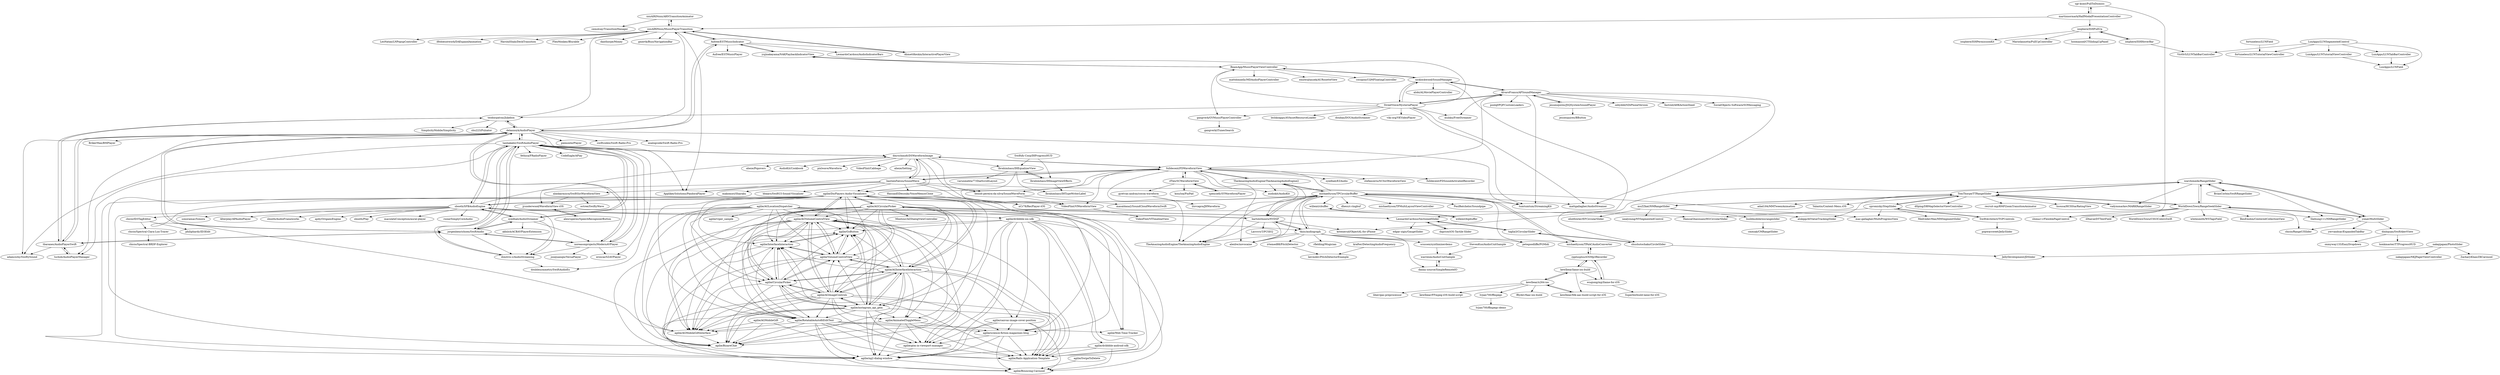 digraph G {
"xxxAIRINxxx/ARNTransitionAnimator" -> "xxxAIRINxxx/MusicPlayerTransition"
"xxxAIRINxxx/ARNTransitionAnimator" -> "cemolcay/TransitionManager"
"fulldecent/FDWaveformView" -> "dmrschmidt/DSWaveformImage"
"fulldecent/FDWaveformView" -> "rFlex/SCWaveformView"
"fulldecent/FDWaveformView" -> "bastienFalcou/SoundWave"
"fulldecent/FDWaveformView" -> "syedhali/EZAudio" ["e"=1]
"fulldecent/FDWaveformView" -> "benoit-pereira-da-silva/SoundWaveForm"
"fulldecent/FDWaveformView" -> "stefanceriu/SCSiriWaveformView" ["e"=1]
"fulldecent/FDWaveformView" -> "fulldecent/FDSoundActivatedRecorder"
"fulldecent/FDWaveformView" -> "alexbw/novocaine" ["e"=1]
"fulldecent/FDWaveformView" -> "ApplikeySolutions/PandoraPlayer" ["e"=1]
"fulldecent/FDWaveformView" -> "AlvaroFranco/AFSoundManager"
"fulldecent/FDWaveformView" -> "TheAmazingAudioEngine/TheAmazingAudioEngine" ["e"=1]
"fulldecent/FDWaveformView" -> "VideoFlint/VIWaveformView"
"fulldecent/FDWaveformView" -> "audiokit/AudioKit" ["e"=1]
"fulldecent/FDWaveformView" -> "agilie/DisPlayers-Audio-Visualizers"
"fulldecent/FDWaveformView" -> "TheAmazingAudioEngine/TheAmazingAudioEngine2"
"chicio/ID3TagEditor" -> "philiphardy/ID3Edit"
"chicio/ID3TagEditor" -> "chicio/Spectral-Clara-Lux-Tracer"
"sbooth/SFBAudioEngine" -> "syedhali/AudioStreamer"
"sbooth/SFBAudioEngine" -> "sbooth/AudioFrameworks"
"sbooth/SFBAudioEngine" -> "chicio/ID3TagEditor"
"sbooth/SFBAudioEngine" -> "dimitris-c/AudioStreaming"
"sbooth/SFBAudioEngine" -> "ap4y/OrigamiEngine" ["e"=1]
"sbooth/SFBAudioEngine" -> "bartolsthoorn/NVDSP"
"sbooth/SFBAudioEngine" -> "tanhakabir/SwiftAudioPlayer"
"sbooth/SFBAudioEngine" -> "sbooth/Play"
"sbooth/SFBAudioEngine" -> "maculateConception/aural-player" ["e"=1]
"sbooth/SFBAudioEngine" -> "rnine/SimplyCoreAudio"
"sbooth/SFBAudioEngine" -> "dmrschmidt/DSWaveformImage"
"sbooth/SFBAudioEngine" -> "sonoramac/Sonora" ["e"=1]
"sbooth/SFBAudioEngine" -> "tkzic/audiograph"
"sbooth/SFBAudioEngine" -> "michaeltyson/TPCircularBuffer"
"sbooth/SFBAudioEngine" -> "Alterplay/APAudioPlayer" ["e"=1]
"michaeltyson/TPCircularBuffer" -> "tkzic/audiograph"
"michaeltyson/TPCircularBuffer" -> "TheAmazingAudioEngine/TheAmazingAudioEngine" ["e"=1]
"michaeltyson/TPCircularBuffer" -> "michaeltyson/TPAACAudioConverter"
"michaeltyson/TPCircularBuffer" -> "alexbw/novocaine" ["e"=1]
"michaeltyson/TPCircularBuffer" -> "TheAmazingAudioEngine/TheAmazingAudioEngine2"
"michaeltyson/TPCircularBuffer" -> "willemt/cbuffer"
"michaeltyson/TPCircularBuffer" -> "petegoodliffe/PGMidi" ["e"=1]
"michaeltyson/TPCircularBuffer" -> "bartolsthoorn/NVDSP"
"michaeltyson/TPCircularBuffer" -> "fulldecent/FDWaveformView"
"michaeltyson/TPCircularBuffer" -> "mattgallagher/AudioStreamer" ["e"=1]
"michaeltyson/TPCircularBuffer" -> "dhess/c-ringbuf" ["e"=1]
"michaeltyson/TPCircularBuffer" -> "sbooth/SFBAudioEngine"
"michaeltyson/TPCircularBuffer" -> "michaeltyson/TPMultiLayoutViewController" ["e"=1]
"michaeltyson/TPCircularBuffer" -> "tumtumtum/StreamingKit" ["e"=1]
"michaeltyson/TPCircularBuffer" -> "PaulBatchelor/Soundpipe" ["e"=1]
"agilie/DisPlayers-Audio-Visualizers" -> "agilie/AGVolumeControlView"
"agilie/DisPlayers-Audio-Visualizers" -> "agilie/GoButton"
"agilie/DisPlayers-Audio-Visualizers" -> "agilie/AGInterfaceInteraction"
"agilie/DisPlayers-Audio-Visualizers" -> "agilie/InterfaceInteraction"
"agilie/DisPlayers-Audio-Visualizers" -> "agilie/VolumeControlView"
"agilie/DisPlayers-Audio-Visualizers" -> "agilie/CircularPicker"
"agilie/DisPlayers-Audio-Visualizers" -> "agilie/instagram_api_gem"
"agilie/DisPlayers-Audio-Visualizers" -> "agilie/AGMobileGiftInterface"
"agilie/DisPlayers-Audio-Visualizers" -> "agilie/AGImageControls"
"agilie/DisPlayers-Audio-Visualizers" -> "agilie/BizareChat"
"agilie/DisPlayers-Audio-Visualizers" -> "agilie/Rails-Application-Template"
"agilie/DisPlayers-Audio-Visualizers" -> "agilie/ng2-dialog-window"
"agilie/DisPlayers-Audio-Visualizers" -> "agilie/RotatableAutofitEditText"
"agilie/DisPlayers-Audio-Visualizers" -> "agilie/AGCircularPicker"
"agilie/DisPlayers-Audio-Visualizers" -> "agilie/science-fiction-magazines-blog"
"spromicky/StepSlider" -> "MedvedevMax/MMSegmentSlider"
"spromicky/StepSlider" -> "SwiftArchitect/TGPControls"
"spromicky/StepSlider" -> "mac-gallagher/MultiProgressView" ["e"=1]
"spromicky/StepSlider" -> "TomThorpe/TTRangeSlider"
"spromicky/StepSlider" -> "LeonardoCardoso/SectionedSlider"
"Aufree/ESTMusicIndicator" -> "yujinakayama/NAKPlaybackIndicatorView"
"Aufree/ESTMusicIndicator" -> "delannoyk/AudioPlayer"
"Aufree/ESTMusicIndicator" -> "LeonardoCardoso/AudioIndicatorBars"
"Aufree/ESTMusicIndicator" -> "xxxAIRINxxx/MusicPlayerTransition"
"Aufree/ESTMusicIndicator" -> "Aufree/ESTMusicPlayer" ["e"=1]
"Aufree/ESTMusicIndicator" -> "AhmettKeskin/InteractivePlayerView"
"yujinakayama/NAKPlaybackIndicatorView" -> "BeamApp/MusicPlayerViewController"
"yujinakayama/NAKPlaybackIndicatorView" -> "Aufree/ESTMusicIndicator"
"noreasonprojects/ModernAVPlayer" -> "tanhakabir/SwiftAudioPlayer"
"noreasonprojects/ModernAVPlayer" -> "jorgenhenrichsen/SwiftAudio"
"noreasonprojects/ModernAVPlayer" -> "eroscai/SZAVPlayer" ["e"=1]
"noreasonprojects/ModernAVPlayer" -> "delannoyk/AudioPlayer"
"noreasonprojects/ModernAVPlayer" -> "dimitris-c/AudioStreaming"
"noreasonprojects/ModernAVPlayer" -> "josejuanqm/VersaPlayer" ["e"=1]
"syedhali/AudioStreamer" -> "tanhakabir/SwiftAudioPlayer"
"syedhali/AudioStreamer" -> "dimitris-c/AudioStreaming"
"syedhali/AudioStreamer" -> "jorgenhenrichsen/SwiftAudio"
"syedhali/AudioStreamer" -> "sbooth/SFBAudioEngine"
"syedhali/AudioStreamer" -> "akhilcb/ACBAVPlayerExtension"
"syedhali/AudioStreamer" -> "noreasonprojects/ModernAVPlayer"
"tanhakabir/SwiftAudioPlayer" -> "syedhali/AudioStreamer"
"tanhakabir/SwiftAudioPlayer" -> "dimitris-c/AudioStreaming"
"tanhakabir/SwiftAudioPlayer" -> "noreasonprojects/ModernAVPlayer"
"tanhakabir/SwiftAudioPlayer" -> "jorgenhenrichsen/SwiftAudio"
"tanhakabir/SwiftAudioPlayer" -> "delannoyk/AudioPlayer"
"tanhakabir/SwiftAudioPlayer" -> "dmrschmidt/DSWaveformImage"
"tanhakabir/SwiftAudioPlayer" -> "fethica/FRadioPlayer" ["e"=1]
"tanhakabir/SwiftAudioPlayer" -> "doublesymmetry/SwiftAudioEx"
"tanhakabir/SwiftAudioPlayer" -> "adamcichy/SwiftySound" ["e"=1]
"tanhakabir/SwiftAudioPlayer" -> "sbooth/SFBAudioEngine"
"tanhakabir/SwiftAudioPlayer" -> "CodeEagle/APlay"
"tanhakabir/SwiftAudioPlayer" -> "tschob/AudioPlayerManager"
"tanhakabir/SwiftAudioPlayer" -> "eroscai/SZAVPlayer" ["e"=1]
"Swiftify-Corp/IHProgressHUD" -> "Ibrahimhass/IHImageViewEffects"
"Swiftify-Corp/IHProgressHUD" -> "Ibrahimhass/IHEqualizerView"
"tkzic/audiograph" -> "michaeltyson/TPCircularBuffer"
"tkzic/audiograph" -> "petegoodliffe/PGMidi" ["e"=1]
"tkzic/audiograph" -> "bartolsthoorn/NVDSP"
"tkzic/audiograph" -> "TheAmazingAudioEngine/TheAmazingAudioEngine" ["e"=1]
"tkzic/audiograph" -> "alexbw/novocaine" ["e"=1]
"tkzic/audiograph" -> "michaeltyson/TPAACAudioConverter"
"tkzic/audiograph" -> "irtemed88/PitchDetector"
"tkzic/audiograph" -> "rfielding/Mugician" ["e"=1]
"tkzic/audiograph" -> "danny-source/SimpleRemoteIO"
"tkzic/audiograph" -> "scussen/synthmixerdemo"
"delannoyk/AudioPlayer" -> "tbaranes/AudioPlayerSwift"
"delannoyk/AudioPlayer" -> "teodorpatras/Jukebox"
"delannoyk/AudioPlayer" -> "tanhakabir/SwiftAudioPlayer"
"delannoyk/AudioPlayer" -> "jorgenhenrichsen/SwiftAudio"
"delannoyk/AudioPlayer" -> "Aufree/ESTMusicIndicator"
"delannoyk/AudioPlayer" -> "noreasonprojects/ModernAVPlayer"
"delannoyk/AudioPlayer" -> "tumtumtum/StreamingKit" ["e"=1]
"delannoyk/AudioPlayer" -> "adamcichy/SwiftySound" ["e"=1]
"delannoyk/AudioPlayer" -> "ApplikeySolutions/PandoraPlayer" ["e"=1]
"delannoyk/AudioPlayer" -> "piemonte/Player" ["e"=1]
"delannoyk/AudioPlayer" -> "xxxAIRINxxx/MusicPlayerTransition"
"delannoyk/AudioPlayer" -> "tschob/AudioPlayerManager"
"delannoyk/AudioPlayer" -> "swiftcodex/Swift-Radio-Pro" ["e"=1]
"delannoyk/AudioPlayer" -> "analogcode/Swift-Radio-Pro" ["e"=1]
"delannoyk/AudioPlayer" -> "BrikerMan/BMPlayer" ["e"=1]
"teodorpatras/Jukebox" -> "delannoyk/AudioPlayer"
"teodorpatras/Jukebox" -> "tbaranes/AudioPlayerSwift"
"teodorpatras/Jukebox" -> "SimplicityMobile/Simplicity" ["e"=1]
"teodorpatras/Jukebox" -> "shu223/Pulsator" ["e"=1]
"teodorpatras/Jukebox" -> "xxxAIRINxxx/MusicPlayerTransition"
"kewlbear/lame-ios-build" -> "rpplusplus/iOSMp3Recorder"
"kewlbear/lame-ios-build" -> "kewlbear/x264-ios"
"kewlbear/lame-ios-build" -> "kewlbear/fdk-aac-build-script-for-iOS"
"kewlbear/lame-ios-build" -> "wuqiong/mp3lame-for-iOS"
"wuqiong/mp3lame-for-iOS" -> "Superbil/build-lame-for-iOS"
"wuqiong/mp3lame-for-iOS" -> "rpplusplus/iOSMp3Recorder"
"vadymmarkov/MARKRangeSlider" -> "TomThorpe/TTRangeSlider"
"taglia3/CircularSlider" -> "shushutochako/CircleSlider"
"taglia3/CircularSlider" -> "LeonardoCardoso/SectionedSlider"
"muZZkat/NMRangeSlider" -> "TomThorpe/TTRangeSlider"
"muZZkat/NMRangeSlider" -> "alskipp/ASValueTrackingSlider" ["e"=1]
"muZZkat/NMRangeSlider" -> "eliotfowler/EFCircularSlider" ["e"=1]
"muZZkat/NMRangeSlider" -> "buildmobile/iosrangeslider"
"muZZkat/NMRangeSlider" -> "nealyoung/NYSegmentedControl" ["e"=1]
"LeonardoCardoso/SectionedSlider" -> "edgar-zigis/GaugeSlider" ["e"=1]
"LeonardoCardoso/SectionedSlider" -> "agilie/AGCircularPicker"
"LeonardoCardoso/SectionedSlider" -> "daprice/iOS-Tactile-Slider"
"LeonardoCardoso/SectionedSlider" -> "taglia3/CircularSlider"
"StreetVoice/HysteriaPlayer" -> "AlvaroFranco/AFSoundManager"
"StreetVoice/HysteriaPlayer" -> "nicklockwood/SoundManager"
"StreetVoice/HysteriaPlayer" -> "yujinakayama/NAKPlaybackIndicatorView"
"StreetVoice/HysteriaPlayer" -> "muhku/FreeStreamer" ["e"=1]
"StreetVoice/HysteriaPlayer" -> "gangverk/GVMusicPlayerController"
"StreetVoice/HysteriaPlayer" -> "mattgallagher/AudioStreamer" ["e"=1]
"StreetVoice/HysteriaPlayer" -> "BeamApp/MusicPlayerViewController"
"StreetVoice/HysteriaPlayer" -> "leshkoapps/AVAssetResourceLoader"
"StreetVoice/HysteriaPlayer" -> "tumtumtum/StreamingKit" ["e"=1]
"StreetVoice/HysteriaPlayer" -> "douban/DOUAudioStreamer" ["e"=1]
"StreetVoice/HysteriaPlayer" -> "teodorpatras/Jukebox"
"StreetVoice/HysteriaPlayer" -> "viki-org/VKVideoPlayer" ["e"=1]
"xxxAIRINxxx/MusicPlayerTransition" -> "xxxAIRINxxx/ARNTransitionAnimator"
"xxxAIRINxxx/MusicPlayerTransition" -> "LeoNatan/LNPopupController" ["e"=1]
"xxxAIRINxxx/MusicPlayerTransition" -> "ApplikeySolutions/PandoraPlayer" ["e"=1]
"xxxAIRINxxx/MusicPlayerTransition" -> "AhmettKeskin/InteractivePlayerView"
"xxxAIRINxxx/MusicPlayerTransition" -> "Aufree/ESTMusicIndicator"
"xxxAIRINxxx/MusicPlayerTransition" -> "ifitdoesntwork/DAExpandAnimation" ["e"=1]
"xxxAIRINxxx/MusicPlayerTransition" -> "HarshilShah/DeckTransition" ["e"=1]
"xxxAIRINxxx/MusicPlayerTransition" -> "FlexMonkey/Blurable" ["e"=1]
"xxxAIRINxxx/MusicPlayerTransition" -> "danthorpe/Money" ["e"=1]
"xxxAIRINxxx/MusicPlayerTransition" -> "gmertk/BusyNavigationBar" ["e"=1]
"martinnormark/HalfModalPresentationController" -> "sgr-ksmt/PullToDismiss"
"martinnormark/HalfModalPresentationController" -> "xxxAIRINxxx/MusicPlayerTransition"
"martinnormark/HalfModalPresentationController" -> "iosphere/ISHPullUp"
"AlvaroFranco/AFSoundManager" -> "muhku/FreeStreamer" ["e"=1]
"AlvaroFranco/AFSoundManager" -> "nicklockwood/SoundManager"
"AlvaroFranco/AFSoundManager" -> "sebyddd/SDiPhoneVersion" ["e"=1]
"AlvaroFranco/AFSoundManager" -> "tumtumtum/StreamingKit" ["e"=1]
"AlvaroFranco/AFSoundManager" -> "StreetVoice/HysteriaPlayer"
"AlvaroFranco/AFSoundManager" -> "fastred/AHKActionSheet" ["e"=1]
"AlvaroFranco/AFSoundManager" -> "SocialObjects-Software/SOMessaging" ["e"=1]
"AlvaroFranco/AFSoundManager" -> "mattgallagher/AudioStreamer" ["e"=1]
"AlvaroFranco/AFSoundManager" -> "poolqf/PQFCustomLoaders" ["e"=1]
"AlvaroFranco/AFSoundManager" -> "jessesquires/JSQSystemSoundPlayer"
"jyunderwood/WaveformView-iOS" -> "alexruperez/SpeechRecognizerButton"
"TomThorpe/TTRangeSlider" -> "vadymmarkov/MARKRangeSlider"
"TomThorpe/TTRangeSlider" -> "muZZkat/NMRangeSlider"
"TomThorpe/TTRangeSlider" -> "alskipp/ASValueTrackingSlider" ["e"=1]
"TomThorpe/TTRangeSlider" -> "d0ping/DBMapSelectorViewController" ["e"=1]
"TomThorpe/TTRangeSlider" -> "recruit-mp/RMPZoomTransitionAnimator" ["e"=1]
"TomThorpe/TTRangeSlider" -> "WorldDownTown/RangeSeekSlider"
"TomThorpe/TTRangeSlider" -> "spromicky/StepSlider"
"TomThorpe/TTRangeSlider" -> "hsousa/HCSStarRatingView" ["e"=1]
"TomThorpe/TTRangeSlider" -> "adad184/MMTweenAnimation" ["e"=1]
"TomThorpe/TTRangeSlider" -> "Yalantis/Context-Menu.iOS" ["e"=1]
"TomThorpe/TTRangeSlider" -> "warchimede/RangeSlider"
"buildmobile/iosrangeslider" -> "cmezak/CMRangeSlider"
"gyetvan-andras/cocoa-waveform" -> "iluvcapra/JHWaveform"
"jessesquires/JSQSystemSoundPlayer" -> "AlvaroFranco/AFSoundManager"
"jessesquires/JSQSystemSoundPlayer" -> "jessesquires/BButton" ["e"=1]
"bartolsthoorn/NVDSP" -> "alexbw/novocaine" ["e"=1]
"bartolsthoorn/NVDSP" -> "tkzic/audiograph"
"bartolsthoorn/NVDSP" -> "sbooth/SFBAudioEngine"
"bartolsthoorn/NVDSP" -> "kstenerud/ObjectAL-for-iPhone" ["e"=1]
"bartolsthoorn/NVDSP" -> "LarrrrryT/PCSEQ" ["e"=1]
"bartolsthoorn/NVDSP" -> "TheAmazingAudioEngine/TheAmazingAudioEngine" ["e"=1]
"bartolsthoorn/NVDSP" -> "michaeltyson/TPCircularBuffer"
"fortuneless/LUNField" -> "fortuneless/LUNTutorialViewController"
"spenciefy/SYWaveformPlayer" -> "rFlex/SCWaveformView"
"willemt/cbuffer" -> "willemt/bipbuffer"
"agilie/AGCircularPicker" -> "agilie/AGVolumeControlView"
"agilie/AGCircularPicker" -> "agilie/instagram_api_gem"
"agilie/AGCircularPicker" -> "agilie/CircularPicker"
"agilie/AGCircularPicker" -> "agilie/AGInterfaceInteraction"
"agilie/AGCircularPicker" -> "agilie/GoButton"
"agilie/AGCircularPicker" -> "agilie/AGImageControls"
"agilie/AGCircularPicker" -> "agilie/VolumeControlView"
"agilie/AGCircularPicker" -> "agilie/DisPlayers-Audio-Visualizers"
"agilie/AGCircularPicker" -> "agilie/InterfaceInteraction"
"agilie/AGCircularPicker" -> "agilie/AGMobileGiftInterface"
"agilie/AGCircularPicker" -> "LeonardoCardoso/SectionedSlider"
"agilie/AGCircularPicker" -> "agilie/BizareChat"
"agilie/AGCircularPicker" -> "Minitour/AZDialogViewController" ["e"=1]
"agilie/AGCircularPicker" -> "HamzaGhazouani/HGCircularSlider" ["e"=1]
"agilie/AGCircularPicker" -> "agilie/RotatableAutofitEditText"
"Ibrahimhass/IHImageViewEffects" -> "Ibrahimhass/IHTypeWriterLabel"
"Ibrahimhass/IHImageViewEffects" -> "Ibrahimhass/IHEqualizerView"
"nicklockwood/SoundManager" -> "BeamApp/MusicPlayerViewController"
"nicklockwood/SoundManager" -> "AlvaroFranco/AFSoundManager"
"nicklockwood/SoundManager" -> "StreetVoice/HysteriaPlayer"
"nicklockwood/SoundManager" -> "alobi/ALMoviePlayerController" ["e"=1]
"nicklockwood/SoundManager" -> "kstenerud/ObjectAL-for-iPhone" ["e"=1]
"agilie/InterfaceInteraction" -> "agilie/GoButton"
"agilie/InterfaceInteraction" -> "agilie/VolumeControlView"
"agilie/InterfaceInteraction" -> "agilie/AGMobileGiftInterface"
"agilie/InterfaceInteraction" -> "agilie/CircularPicker"
"agilie/InterfaceInteraction" -> "agilie/BizareChat"
"nakajijapan/PhotoSlider" -> "JellyDevelopment/JDSlider"
"nakajijapan/PhotoSlider" -> "nakajijapan/NKJPagerViewController"
"nakajijapan/PhotoSlider" -> "ZacharyKhan/ZKCarousel" ["e"=1]
"kewlbear/fdk-aac-build-script-for-iOS" -> "kewlbear/x264-ios"
"kewlbear/x264-ios" -> "kewlbear/fdk-aac-build-script-for-iOS"
"kewlbear/x264-ios" -> "fflydev/faac-ios-build"
"kewlbear/x264-ios" -> "libav/gas-preprocessor" ["e"=1]
"kewlbear/x264-ios" -> "kewlbear/FFmpeg-iOS-build-script" ["e"=1]
"kewlbear/x264-ios" -> "kewlbear/lame-ios-build"
"kewlbear/x264-ios" -> "lvjian700/ffmpegc"
"bastienFalcou/SoundWave" -> "dmrschmidt/DSWaveformImage"
"bastienFalcou/SoundWave" -> "fulldecent/FDWaveformView"
"bastienFalcou/SoundWave" -> "benoit-pereira-da-silva/SoundWaveForm"
"bastienFalcou/SoundWave" -> "agilie/DisPlayers-Audio-Visualizers"
"bastienFalcou/SoundWave" -> "alankarmisra/SwiftSiriWaveformView"
"bastienFalcou/SoundWave" -> "HassanElDesouky/VoiceMemosClone"
"bastienFalcou/SoundWave" -> "mac-gallagher/MultiProgressView" ["e"=1]
"bastienFalcou/SoundWave" -> "ApplikeySolutions/PandoraPlayer" ["e"=1]
"bastienFalcou/SoundWave" -> "makomori/Sharaku" ["e"=1]
"bastienFalcou/SoundWave" -> "VideoFlint/VIWaveformView"
"bastienFalcou/SoundWave" -> "jyunderwood/WaveformView-iOS"
"bastienFalcou/SoundWave" -> "bbaars/SwiftUI-Sound-Visualizer"
"benoit-pereira-da-silva/SoundWaveForm" -> "VideoFlint/VIWaveformView"
"benoit-pereira-da-silva/SoundWaveForm" -> "masaldana2/SoundCloudWaveformSwift"
"sgr-ksmt/PullToDismiss" -> "shima11/FlexiblePageControl" ["e"=1]
"sgr-ksmt/PullToDismiss" -> "martinnormark/HalfModalPresentationController"
"alankarmisra/SwiftSiriWaveformView" -> "jyunderwood/WaveformView-iOS"
"alankarmisra/SwiftSiriWaveformView" -> "octree/SwiftyWave"
"agilie/AGImageControls" -> "agilie/GoButton"
"agilie/AGImageControls" -> "agilie/AGVolumeControlView"
"agilie/AGImageControls" -> "agilie/VolumeControlView"
"agilie/AGImageControls" -> "agilie/InterfaceInteraction"
"agilie/AGImageControls" -> "agilie/AGInterfaceInteraction"
"agilie/AGImageControls" -> "agilie/CircularPicker"
"agilie/AGImageControls" -> "agilie/instagram_api_gem"
"agilie/AGImageControls" -> "agilie/AGMobileGiftInterface"
"agilie/AGImageControls" -> "agilie/BizareChat"
"agilie/AGImageControls" -> "agilie/ng2-dialog-window"
"agilie/AGImageControls" -> "agilie/RotatableAutofitEditText"
"agilie/AGImageControls" -> "agilie/AnimatedToggleMenu"
"agilie/AGImageControls" -> "agilie/Rails-Application-Template"
"agilie/AGImageControls" -> "agilie/science-fiction-magazines-blog"
"agilie/AGImageControls" -> "agilie/gtm-in-viewport-manager"
"dmrschmidt/DSWaveformImage" -> "fulldecent/FDWaveformView"
"dmrschmidt/DSWaveformImage" -> "bastienFalcou/SoundWave"
"dmrschmidt/DSWaveformImage" -> "benoit-pereira-da-silva/SoundWaveForm"
"dmrschmidt/DSWaveformImage" -> "tanhakabir/SwiftAudioPlayer"
"dmrschmidt/DSWaveformImage" -> "VideoFlint/VIWaveformView"
"dmrschmidt/DSWaveformImage" -> "agilie/DisPlayers-Audio-Visualizers"
"dmrschmidt/DSWaveformImage" -> "aheze/Popovers" ["e"=1]
"dmrschmidt/DSWaveformImage" -> "Ibrahimhass/IHEqualizerView"
"dmrschmidt/DSWaveformImage" -> "AudioKit/Cookbook" ["e"=1]
"dmrschmidt/DSWaveformImage" -> "pixlwave/Waveform"
"dmrschmidt/DSWaveformImage" -> "VideoFlint/Cabbage" ["e"=1]
"dmrschmidt/DSWaveformImage" -> "aheze/Setting" ["e"=1]
"scussen/synthmixerdemo" -> "warrenm/AudioUnitSample"
"warchimede/RangeSlider" -> "BrianCorbin/SwiftRangeSlider"
"warchimede/RangeSlider" -> "thehung111/NHRangeSlider"
"warchimede/RangeSlider" -> "WorldDownTown/RangeSeekSlider"
"warchimede/RangeSlider" -> "yonat/MultiSlider"
"warchimede/RangeSlider" -> "vadymmarkov/MARKRangeSlider"
"warchimede/RangeSlider" -> "shushutochako/CircleSlider"
"warchimede/RangeSlider" -> "TomThorpe/TTRangeSlider"
"krafter/DetectingAudioFrequency" -> "kevmdev/PitchDetectorExample"
"BrianCorbin/SwiftRangeSlider" -> "warchimede/RangeSlider"
"StevenKuo/AudioUnitSample" -> "warrenm/AudioUnitSample"
"iosphere/ISHPullUp" -> "iosphere/ISHHoverBar"
"iosphere/ISHPullUp" -> "MarioIannotta/PullUpController" ["e"=1]
"iosphere/ISHPullUp" -> "hoomazoid/CTSlidingUpPanel"
"iosphere/ISHPullUp" -> "iosphere/ISHPermissionKit" ["e"=1]
"LunApps/LUNTabBarController" -> "LunApps/LUNField"
"agilie/SwipeToDelete" -> "agilie/Bouncing-Carousel"
"agilie/CircularPicker" -> "agilie/GoButton"
"agilie/CircularPicker" -> "agilie/InterfaceInteraction"
"agilie/CircularPicker" -> "agilie/VolumeControlView"
"agilie/CircularPicker" -> "agilie/AGVolumeControlView"
"agilie/CircularPicker" -> "agilie/instagram_api_gem"
"agilie/CircularPicker" -> "agilie/AGMobileGiftInterface"
"agilie/CircularPicker" -> "agilie/AGInterfaceInteraction"
"agilie/CircularPicker" -> "agilie/BizareChat"
"agilie/CircularPicker" -> "agilie/Rails-Application-Template"
"agilie/CircularPicker" -> "agilie/RotatableAutofitEditText"
"agilie/CircularPicker" -> "agilie/AGImageControls"
"HassanElDesouky/VoiceMemosClone" -> "nCr78/RecPlayer-iOS"
"daprice/iOS-Tactile-Slider" -> "LeonardoCardoso/SectionedSlider"
"tbaranes/AudioPlayerSwift" -> "delannoyk/AudioPlayer"
"tbaranes/AudioPlayerSwift" -> "tschob/AudioPlayerManager"
"tbaranes/AudioPlayerSwift" -> "jorgenhenrichsen/SwiftAudio"
"tbaranes/AudioPlayerSwift" -> "teodorpatras/Jukebox"
"tbaranes/AudioPlayerSwift" -> "adamcichy/SwiftySound" ["e"=1]
"BeamApp/MusicPlayerViewController" -> "mattdonnelly/MDAudioPlayerController" ["e"=1]
"BeamApp/MusicPlayerViewController" -> "yujinakayama/NAKPlaybackIndicatorView"
"BeamApp/MusicPlayerViewController" -> "emilwojtaszek/AURosetteView" ["e"=1]
"BeamApp/MusicPlayerViewController" -> "nicklockwood/SoundManager"
"BeamApp/MusicPlayerViewController" -> "gangverk/GVMusicPlayerController"
"BeamApp/MusicPlayerViewController" -> "cocopon/CQMFloatingController" ["e"=1]
"agilie/canvas-image-cover-position" -> "agilie/Rails-Application-Template"
"agilie/canvas-image-cover-position" -> "agilie/ng2-dialog-window"
"agilie/canvas-image-cover-position" -> "agilie/Bouncing-Carousel"
"agilie/canvas-image-cover-position" -> "agilie/science-fiction-magazines-blog"
"agilie/canvas-image-cover-position" -> "agilie/gtm-in-viewport-manager"
"SwiftArchitect/TGPControls" -> "spromicky/StepSlider"
"SwiftArchitect/TGPControls" -> "popwarsweet/JellySlider"
"yonat/MultiSlider" -> "WorldDownTown/RangeSeekSlider"
"yonat/MultiSlider" -> "warchimede/RangeSlider"
"yonat/MultiSlider" -> "dinhquan/SwiftAlertView"
"yonat/MultiSlider" -> "chicio/RangeUISlider"
"yonat/MultiSlider" -> "yervandsar/ExpandedTabBar" ["e"=1]
"WorldDownTown/RangeSeekSlider" -> "yonat/MultiSlider"
"WorldDownTown/RangeSeekSlider" -> "warchimede/RangeSlider"
"WorldDownTown/RangeSeekSlider" -> "HamzaGhazouani/HGCircularSlider" ["e"=1]
"WorldDownTown/RangeSeekSlider" -> "TomThorpe/TTRangeSlider"
"WorldDownTown/RangeSeekSlider" -> "thehung111/NHRangeSlider"
"WorldDownTown/RangeSeekSlider" -> "iDhaval/DTTextField" ["e"=1]
"WorldDownTown/RangeSeekSlider" -> "WorldDownTown/CSS3ColorsSwift" ["e"=1]
"WorldDownTown/RangeSeekSlider" -> "shima11/FlexiblePageControl" ["e"=1]
"WorldDownTown/RangeSeekSlider" -> "whitesmith/WSTagsField" ["e"=1]
"WorldDownTown/RangeSeekSlider" -> "BenEmdon/CenteredCollectionView" ["e"=1]
"WorldDownTown/RangeSeekSlider" -> "chicio/RangeUISlider"
"agilie/AnimatedToggleMenu" -> "agilie/gtm-in-viewport-manager"
"agilie/AnimatedToggleMenu" -> "agilie/ng2-dialog-window"
"agilie/AnimatedToggleMenu" -> "agilie/Rails-Application-Template"
"agilie/AnimatedToggleMenu" -> "agilie/AGMobileGiftInterface"
"agilie/AnimatedToggleMenu" -> "agilie/science-fiction-magazines-blog"
"shushutochako/CircleSlider" -> "taglia3/CircularSlider"
"shushutochako/CircleSlider" -> "JellyDevelopment/JDSlider"
"agilie/science-fiction-magazines-blog" -> "agilie/ng2-dialog-window"
"agilie/science-fiction-magazines-blog" -> "agilie/Bouncing-Carousel"
"agilie/science-fiction-magazines-blog" -> "agilie/Rails-Application-Template"
"agilie/science-fiction-magazines-blog" -> "agilie/gtm-in-viewport-manager"
"alexruperez/SpeechRecognizerButton" -> "jyunderwood/WaveformView-iOS"
"gangverk/GVMusicPlayerController" -> "gangverk/iTunesSearch"
"agilie/AGInterfaceInteraction" -> "agilie/AGVolumeControlView"
"agilie/AGInterfaceInteraction" -> "agilie/GoButton"
"agilie/AGInterfaceInteraction" -> "agilie/InterfaceInteraction"
"agilie/AGInterfaceInteraction" -> "agilie/VolumeControlView"
"agilie/AGInterfaceInteraction" -> "agilie/CircularPicker"
"agilie/AGInterfaceInteraction" -> "agilie/AGMobileGiftInterface"
"agilie/AGInterfaceInteraction" -> "agilie/instagram_api_gem"
"agilie/AGInterfaceInteraction" -> "agilie/AGImageControls"
"agilie/AGInterfaceInteraction" -> "agilie/BizareChat"
"agilie/AGInterfaceInteraction" -> "agilie/Rails-Application-Template"
"agilie/AGInterfaceInteraction" -> "agilie/DisPlayers-Audio-Visualizers"
"agilie/AGInterfaceInteraction" -> "agilie/canvas-image-cover-position"
"agilie/AGInterfaceInteraction" -> "agilie/ng2-dialog-window"
"agilie/AGInterfaceInteraction" -> "agilie/AnimatedToggleMenu"
"agilie/AGInterfaceInteraction" -> "agilie/gtm-in-viewport-manager"
"agilie/AGVolumeControlView" -> "agilie/GoButton"
"agilie/AGVolumeControlView" -> "agilie/AGInterfaceInteraction"
"agilie/AGVolumeControlView" -> "agilie/CircularPicker"
"agilie/AGVolumeControlView" -> "agilie/InterfaceInteraction"
"agilie/AGVolumeControlView" -> "agilie/VolumeControlView"
"agilie/AGVolumeControlView" -> "agilie/instagram_api_gem"
"agilie/AGVolumeControlView" -> "agilie/AGMobileGiftInterface"
"agilie/AGVolumeControlView" -> "agilie/AGImageControls"
"agilie/AGVolumeControlView" -> "agilie/DisPlayers-Audio-Visualizers"
"agilie/AGVolumeControlView" -> "agilie/BizareChat"
"agilie/AGVolumeControlView" -> "agilie/Rails-Application-Template"
"agilie/AGVolumeControlView" -> "agilie/RotatableAutofitEditText"
"agilie/AGVolumeControlView" -> "agilie/ng2-dialog-window"
"agilie/AGVolumeControlView" -> "agilie/gtm-in-viewport-manager"
"agilie/AGVolumeControlView" -> "agilie/AnimatedToggleMenu"
"agilie/GoButton" -> "agilie/InterfaceInteraction"
"agilie/GoButton" -> "agilie/VolumeControlView"
"agilie/VolumeControlView" -> "agilie/GoButton"
"agilie/VolumeControlView" -> "agilie/InterfaceInteraction"
"agilie/VolumeControlView" -> "agilie/AGMobileGiftInterface"
"agilie/VolumeControlView" -> "agilie/CircularPicker"
"agilie/VolumeControlView" -> "agilie/BizareChat"
"agilie/VolumeControlView" -> "agilie/AGInterfaceInteraction"
"agilie/VolumeControlView" -> "agilie/Rails-Application-Template"
"agilie/VolumeControlView" -> "agilie/AGVolumeControlView"
"agilie/instagram_api_gem" -> "agilie/GoButton"
"agilie/instagram_api_gem" -> "agilie/CircularPicker"
"agilie/instagram_api_gem" -> "agilie/InterfaceInteraction"
"agilie/instagram_api_gem" -> "agilie/VolumeControlView"
"agilie/instagram_api_gem" -> "agilie/AGVolumeControlView"
"agilie/instagram_api_gem" -> "agilie/AGInterfaceInteraction"
"agilie/instagram_api_gem" -> "agilie/AGMobileGiftInterface"
"agilie/instagram_api_gem" -> "agilie/Rails-Application-Template"
"agilie/instagram_api_gem" -> "agilie/AGImageControls"
"agilie/instagram_api_gem" -> "agilie/BizareChat"
"agilie/instagram_api_gem" -> "agilie/RotatableAutofitEditText"
"agilie/instagram_api_gem" -> "agilie/ng2-dialog-window"
"agilie/instagram_api_gem" -> "agilie/gtm-in-viewport-manager"
"agilie/instagram_api_gem" -> "agilie/AnimatedToggleMenu"
"agilie/instagram_api_gem" -> "agilie/Bouncing-Carousel"
"lvjian700/ffmpegc" -> "lvjian700/ffmpegc-demo"
"danny-source/SimpleRemoteIO" -> "warrenm/AudioUnitSample"
"jorgenhenrichsen/SwiftAudio" -> "noreasonprojects/ModernAVPlayer"
"jorgenhenrichsen/SwiftAudio" -> "tanhakabir/SwiftAudioPlayer"
"jorgenhenrichsen/SwiftAudio" -> "delannoyk/AudioPlayer"
"jorgenhenrichsen/SwiftAudio" -> "dimitris-c/AudioStreaming"
"jorgenhenrichsen/SwiftAudio" -> "tbaranes/AudioPlayerSwift"
"jorgenhenrichsen/SwiftAudio" -> "syedhali/AudioStreamer"
"rFlex/SCWaveformView" -> "spenciefy/SYWaveformPlayer"
"rFlex/SCWaveformView" -> "fulldecent/FDWaveformView"
"rFlex/SCWaveformView" -> "kosyloa/PinPad" ["e"=1]
"rFlex/SCWaveformView" -> "gyetvan-andras/cocoa-waveform"
"agilie/AGLocationDispatcher" -> "agilie/BizareChat"
"agilie/AGLocationDispatcher" -> "agilie/GoButton"
"agilie/AGLocationDispatcher" -> "agilie/AGMobileGiftInterface"
"agilie/AGLocationDispatcher" -> "agilie/Rails-Application-Template"
"agilie/AGLocationDispatcher" -> "agilie/VolumeControlView"
"agilie/AGLocationDispatcher" -> "agilie/InterfaceInteraction"
"agilie/AGLocationDispatcher" -> "agilie/RotatableAutofitEditText"
"agilie/AGLocationDispatcher" -> "agilie/science-fiction-magazines-blog"
"agilie/AGLocationDispatcher" -> "agilie/Web-Time-Tracker"
"agilie/AGLocationDispatcher" -> "agilie/ng2-dialog-window"
"agilie/AGLocationDispatcher" -> "agilie/dribbble-ios-sdk"
"agilie/AGLocationDispatcher" -> "agilie/CircularPicker"
"agilie/AGLocationDispatcher" -> "agilie/viper_sample"
"agilie/AGLocationDispatcher" -> "agilie/AnimatedToggleMenu"
"agilie/AGLocationDispatcher" -> "agilie/AGVolumeControlView"
"agilie/AGMobileGiftInterface" -> "agilie/BizareChat"
"agilie/gtm-in-viewport-manager" -> "agilie/Rails-Application-Template"
"agilie/gtm-in-viewport-manager" -> "agilie/ng2-dialog-window"
"chicio/Spectral-Clara-Lux-Tracer" -> "chicio/Spectral-BRDF-Explorer"
"agilie/AGMobileGift" -> "agilie/AGMobileGiftInterface"
"agilie/AGMobileGift" -> "agilie/BizareChat"
"agilie/AGMobileGift" -> "agilie/Rails-Application-Template"
"dimitris-c/AudioStreaming" -> "tanhakabir/SwiftAudioPlayer"
"dimitris-c/AudioStreaming" -> "doublesymmetry/SwiftAudioEx"
"dinhquan/SwiftAlertView" -> "onmyway133/EasyDropdown"
"dinhquan/SwiftAlertView" -> "honkmaster/TTProgressHUD" ["e"=1]
"irtemed88/PitchDetector" -> "kevmdev/PitchDetectorExample"
"VideoFlint/VIWaveformView" -> "VideoFlint/VITimelineView"
"LunApps/LUNSegmentedControl" -> "LunApps/LUNField"
"LunApps/LUNSegmentedControl" -> "LunApps/LUNTabBarController"
"LunApps/LUNSegmentedControl" -> "LunApps/LUNTutorialViewController"
"LunApps/LUNSegmentedControl" -> "fortuneless/LUNTutorialViewController"
"LunApps/LUNSegmentedControl" -> "Vict0rS/LUNTabBarController"
"AhmettKeskin/InteractivePlayerView" -> "xxxAIRINxxx/MusicPlayerTransition"
"Ibrahimhass/IHEqualizerView" -> "Ibrahimhass/IHImageViewEffects"
"Ibrahimhass/IHEqualizerView" -> "Ibrahimhass/IHTypeWriterLabel"
"Ibrahimhass/IHEqualizerView" -> "varunmehta77/DialScrollLayout"
"Ibrahimhass/IHEqualizerView" -> "nCr78/RecPlayer-iOS"
"TheAmazingAudioEngine/TheAmazingAudioEngine2" -> "TheAmazingAudioEngine/TheAmazingAudioEngine" ["e"=1]
"TheAmazingAudioEngine/TheAmazingAudioEngine2" -> "michaeltyson/TPCircularBuffer"
"TheAmazingAudioEngine/TheAmazingAudioEngine2" -> "fulldecent/FDWaveformView"
"TheAmazingAudioEngine/TheAmazingAudioEngine2" -> "audiokit/AudioKit" ["e"=1]
"TheAmazingAudioEngine/TheAmazingAudioEngine2" -> "bartolsthoorn/NVDSP"
"michaeltyson/TPAACAudioConverter" -> "rpplusplus/iOSMp3Recorder"
"michaeltyson/TPAACAudioConverter" -> "michaeltyson/TPCircularBuffer"
"rpplusplus/iOSMp3Recorder" -> "kewlbear/lame-ios-build"
"rpplusplus/iOSMp3Recorder" -> "wuqiong/mp3lame-for-iOS"
"rpplusplus/iOSMp3Recorder" -> "michaeltyson/TPAACAudioConverter"
"agilie/dribbble-ios-sdk" -> "agilie/Rails-Application-Template"
"agilie/dribbble-ios-sdk" -> "agilie/ng2-dialog-window"
"agilie/dribbble-ios-sdk" -> "agilie/GoButton"
"agilie/dribbble-ios-sdk" -> "agilie/Bouncing-Carousel"
"agilie/dribbble-ios-sdk" -> "agilie/dribbble-android-sdk"
"agilie/dribbble-ios-sdk" -> "agilie/science-fiction-magazines-blog"
"agilie/dribbble-ios-sdk" -> "agilie/gtm-in-viewport-manager"
"agilie/dribbble-ios-sdk" -> "agilie/Web-Time-Tracker"
"agilie/dribbble-ios-sdk" -> "agilie/BizareChat"
"agilie/dribbble-ios-sdk" -> "agilie/canvas-image-cover-position"
"agilie/dribbble-ios-sdk" -> "agilie/AGMobileGiftInterface"
"willemt/bipbuffer" -> "willemt/cbuffer"
"tschob/AudioPlayerManager" -> "tbaranes/AudioPlayerSwift"
"warrenm/AudioUnitSample" -> "danny-source/SimpleRemoteIO"
"iosphere/ISHHoverBar" -> "iosphere/ISHPullUp"
"iosphere/ISHHoverBar" -> "Vict0rS/LUNTabBarController"
"agilie/RotatableAutofitEditText" -> "agilie/AGMobileGiftInterface"
"agilie/RotatableAutofitEditText" -> "agilie/Rails-Application-Template"
"agilie/RotatableAutofitEditText" -> "agilie/GoButton"
"agilie/RotatableAutofitEditText" -> "agilie/ng2-dialog-window"
"agilie/RotatableAutofitEditText" -> "agilie/BizareChat"
"agilie/RotatableAutofitEditText" -> "agilie/Bouncing-Carousel"
"agilie/RotatableAutofitEditText" -> "agilie/InterfaceInteraction"
"agilie/RotatableAutofitEditText" -> "agilie/gtm-in-viewport-manager"
"agilie/RotatableAutofitEditText" -> "agilie/Web-Time-Tracker"
"agilie/RotatableAutofitEditText" -> "agilie/science-fiction-magazines-blog"
"agilie/dribbble-android-sdk" -> "agilie/ng2-dialog-window"
"agilie/dribbble-android-sdk" -> "agilie/Rails-Application-Template"
"agilie/dribbble-android-sdk" -> "agilie/Bouncing-Carousel"
"agilie/ng2-dialog-window" -> "agilie/Bouncing-Carousel"
"LunApps/LUNTutorialViewController" -> "LunApps/LUNField"
"xxxAIRINxxx/ARNTransitionAnimator" ["l"="-53.717,2.775"]
"xxxAIRINxxx/MusicPlayerTransition" ["l"="-53.68,2.755"]
"cemolcay/TransitionManager" ["l"="-53.756,2.788"]
"fulldecent/FDWaveformView" ["l"="-53.522,2.492"]
"dmrschmidt/DSWaveformImage" ["l"="-53.519,2.521"]
"rFlex/SCWaveformView" ["l"="-53.566,2.434"]
"bastienFalcou/SoundWave" ["l"="-53.488,2.464"]
"syedhali/EZAudio" ["l"="-51.152,-0.538"]
"benoit-pereira-da-silva/SoundWaveForm" ["l"="-53.483,2.504"]
"stefanceriu/SCSiriWaveformView" ["l"="-53.862,0.93"]
"fulldecent/FDSoundActivatedRecorder" ["l"="-53.565,2.494"]
"alexbw/novocaine" ["l"="-51.869,2.079"]
"ApplikeySolutions/PandoraPlayer" ["l"="-50.759,0.23"]
"AlvaroFranco/AFSoundManager" ["l"="-53.673,2.573"]
"TheAmazingAudioEngine/TheAmazingAudioEngine" ["l"="-51.959,2.142"]
"VideoFlint/VIWaveformView" ["l"="-53.494,2.489"]
"audiokit/AudioKit" ["l"="-51.621,4.099"]
"agilie/DisPlayers-Audio-Visualizers" ["l"="-53.474,2.366"]
"TheAmazingAudioEngine/TheAmazingAudioEngine2" ["l"="-53.475,2.549"]
"chicio/ID3TagEditor" ["l"="-53.557,2.587"]
"philiphardy/ID3Edit" ["l"="-53.586,2.589"]
"chicio/Spectral-Clara-Lux-Tracer" ["l"="-53.589,2.564"]
"sbooth/SFBAudioEngine" ["l"="-53.499,2.615"]
"syedhali/AudioStreamer" ["l"="-53.532,2.656"]
"sbooth/AudioFrameworks" ["l"="-53.491,2.651"]
"dimitris-c/AudioStreaming" ["l"="-53.536,2.637"]
"ap4y/OrigamiEngine" ["l"="-51.501,2.242"]
"bartolsthoorn/NVDSP" ["l"="-53.46,2.607"]
"tanhakabir/SwiftAudioPlayer" ["l"="-53.554,2.632"]
"sbooth/Play" ["l"="-53.476,2.639"]
"maculateConception/aural-player" ["l"="-47.622,-1.24"]
"rnine/SimplyCoreAudio" ["l"="-53.51,2.585"]
"sonoramac/Sonora" ["l"="-46.825,2.151"]
"tkzic/audiograph" ["l"="-53.425,2.624"]
"michaeltyson/TPCircularBuffer" ["l"="-53.443,2.585"]
"Alterplay/APAudioPlayer" ["l"="-46.104,1.903"]
"michaeltyson/TPAACAudioConverter" ["l"="-53.387,2.629"]
"willemt/cbuffer" ["l"="-53.385,2.565"]
"petegoodliffe/PGMidi" ["l"="2.542,37.071"]
"mattgallagher/AudioStreamer" ["l"="-51.266,-0.36"]
"dhess/c-ringbuf" ["l"="-31.84,41.539"]
"michaeltyson/TPMultiLayoutViewController" ["l"="-51.706,1.67"]
"tumtumtum/StreamingKit" ["l"="-51.176,-0.352"]
"PaulBatchelor/Soundpipe" ["l"="1.606,37.844"]
"agilie/AGVolumeControlView" ["l"="-53.467,2.323"]
"agilie/GoButton" ["l"="-53.478,2.326"]
"agilie/AGInterfaceInteraction" ["l"="-53.462,2.343"]
"agilie/InterfaceInteraction" ["l"="-53.475,2.345"]
"agilie/VolumeControlView" ["l"="-53.483,2.335"]
"agilie/CircularPicker" ["l"="-53.471,2.335"]
"agilie/instagram_api_gem" ["l"="-53.451,2.325"]
"agilie/AGMobileGiftInterface" ["l"="-53.454,2.334"]
"agilie/AGImageControls" ["l"="-53.456,2.315"]
"agilie/BizareChat" ["l"="-53.46,2.333"]
"agilie/Rails-Application-Template" ["l"="-53.443,2.335"]
"agilie/ng2-dialog-window" ["l"="-53.44,2.342"]
"agilie/RotatableAutofitEditText" ["l"="-53.451,2.343"]
"agilie/AGCircularPicker" ["l"="-53.471,2.299"]
"agilie/science-fiction-magazines-blog" ["l"="-53.432,2.339"]
"spromicky/StepSlider" ["l"="-53.413,2.103"]
"MedvedevMax/MMSegmentSlider" ["l"="-53.391,2.085"]
"SwiftArchitect/TGPControls" ["l"="-53.379,2.115"]
"mac-gallagher/MultiProgressView" ["l"="-51.182,4.68"]
"TomThorpe/TTRangeSlider" ["l"="-53.416,2.038"]
"LeonardoCardoso/SectionedSlider" ["l"="-53.459,2.2"]
"Aufree/ESTMusicIndicator" ["l"="-53.657,2.724"]
"yujinakayama/NAKPlaybackIndicatorView" ["l"="-53.696,2.683"]
"delannoyk/AudioPlayer" ["l"="-53.609,2.681"]
"LeonardoCardoso/AudioIndicatorBars" ["l"="-53.625,2.767"]
"Aufree/ESTMusicPlayer" ["l"="-51.008,-0.145"]
"AhmettKeskin/InteractivePlayerView" ["l"="-53.662,2.776"]
"BeamApp/MusicPlayerViewController" ["l"="-53.721,2.651"]
"noreasonprojects/ModernAVPlayer" ["l"="-53.577,2.652"]
"jorgenhenrichsen/SwiftAudio" ["l"="-53.567,2.669"]
"eroscai/SZAVPlayer" ["l"="-48.412,2.065"]
"josejuanqm/VersaPlayer" ["l"="-50.856,0.191"]
"akhilcb/ACBAVPlayerExtension" ["l"="-53.515,2.693"]
"fethica/FRadioPlayer" ["l"="-50.692,0.208"]
"doublesymmetry/SwiftAudioEx" ["l"="-53.54,2.613"]
"adamcichy/SwiftySound" ["l"="-51.54,4.686"]
"CodeEagle/APlay" ["l"="-53.542,2.679"]
"tschob/AudioPlayerManager" ["l"="-53.579,2.684"]
"Swiftify-Corp/IHProgressHUD" ["l"="-53.642,2.462"]
"Ibrahimhass/IHImageViewEffects" ["l"="-53.621,2.472"]
"Ibrahimhass/IHEqualizerView" ["l"="-53.597,2.48"]
"irtemed88/PitchDetector" ["l"="-53.359,2.616"]
"rfielding/Mugician" ["l"="-54.097,2.369"]
"danny-source/SimpleRemoteIO" ["l"="-53.42,2.669"]
"scussen/synthmixerdemo" ["l"="-53.404,2.661"]
"tbaranes/AudioPlayerSwift" ["l"="-53.597,2.7"]
"teodorpatras/Jukebox" ["l"="-53.643,2.692"]
"piemonte/Player" ["l"="-50.859,0.067"]
"swiftcodex/Swift-Radio-Pro" ["l"="-50.712,-0.022"]
"analogcode/Swift-Radio-Pro" ["l"="-50.778,0.124"]
"BrikerMan/BMPlayer" ["l"="-51.08,0.179"]
"SimplicityMobile/Simplicity" ["l"="-51.38,4.498"]
"shu223/Pulsator" ["l"="-51.369,4.438"]
"kewlbear/lame-ios-build" ["l"="-53.286,2.691"]
"rpplusplus/iOSMp3Recorder" ["l"="-53.332,2.669"]
"kewlbear/x264-ios" ["l"="-53.251,2.711"]
"kewlbear/fdk-aac-build-script-for-iOS" ["l"="-53.256,2.689"]
"wuqiong/mp3lame-for-iOS" ["l"="-53.316,2.697"]
"Superbil/build-lame-for-iOS" ["l"="-53.312,2.731"]
"vadymmarkov/MARKRangeSlider" ["l"="-53.419,2.013"]
"taglia3/CircularSlider" ["l"="-53.475,2.147"]
"shushutochako/CircleSlider" ["l"="-53.486,2.096"]
"muZZkat/NMRangeSlider" ["l"="-53.368,2.013"]
"alskipp/ASValueTrackingSlider" ["l"="-53.756,0.946"]
"eliotfowler/EFCircularSlider" ["l"="-53.655,1.057"]
"buildmobile/iosrangeslider" ["l"="-53.33,1.986"]
"nealyoung/NYSegmentedControl" ["l"="-53.699,0.903"]
"edgar-zigis/GaugeSlider" ["l"="-50.959,4.734"]
"daprice/iOS-Tactile-Slider" ["l"="-53.433,2.191"]
"StreetVoice/HysteriaPlayer" ["l"="-53.698,2.631"]
"nicklockwood/SoundManager" ["l"="-53.709,2.604"]
"muhku/FreeStreamer" ["l"="-51.23,-0.218"]
"gangverk/GVMusicPlayerController" ["l"="-53.752,2.652"]
"leshkoapps/AVAssetResourceLoader" ["l"="-53.755,2.612"]
"douban/DOUAudioStreamer" ["l"="-51.143,-0.308"]
"viki-org/VKVideoPlayer" ["l"="-51.125,-0.28"]
"LeoNatan/LNPopupController" ["l"="-51.214,4.26"]
"ifitdoesntwork/DAExpandAnimation" ["l"="-51.375,4.217"]
"HarshilShah/DeckTransition" ["l"="-51.496,4.686"]
"FlexMonkey/Blurable" ["l"="-51.503,4.248"]
"danthorpe/Money" ["l"="-51.54,4.33"]
"gmertk/BusyNavigationBar" ["l"="-51.325,4.235"]
"martinnormark/HalfModalPresentationController" ["l"="-53.724,2.856"]
"sgr-ksmt/PullToDismiss" ["l"="-53.751,2.874"]
"iosphere/ISHPullUp" ["l"="-53.752,2.934"]
"sebyddd/SDiPhoneVersion" ["l"="-53.807,0.741"]
"fastred/AHKActionSheet" ["l"="-53.728,0.896"]
"SocialObjects-Software/SOMessaging" ["l"="-53.683,0.892"]
"poolqf/PQFCustomLoaders" ["l"="-53.878,0.688"]
"jessesquires/JSQSystemSoundPlayer" ["l"="-53.706,2.544"]
"jyunderwood/WaveformView-iOS" ["l"="-53.435,2.441"]
"alexruperez/SpeechRecognizerButton" ["l"="-53.407,2.431"]
"d0ping/DBMapSelectorViewController" ["l"="-52.879,4.863"]
"recruit-mp/RMPZoomTransitionAnimator" ["l"="-51.155,4.075"]
"WorldDownTown/RangeSeekSlider" ["l"="-53.447,1.996"]
"hsousa/HCSStarRatingView" ["l"="-51.133,-0.348"]
"adad184/MMTweenAnimation" ["l"="-50.883,-0.358"]
"Yalantis/Context-Menu.iOS" ["l"="-51.246,4.078"]
"warchimede/RangeSlider" ["l"="-53.455,2.021"]
"cmezak/CMRangeSlider" ["l"="-53.308,1.97"]
"gyetvan-andras/cocoa-waveform" ["l"="-53.614,2.387"]
"iluvcapra/JHWaveform" ["l"="-53.643,2.363"]
"jessesquires/BButton" ["l"="-51.606,2.241"]
"kstenerud/ObjectAL-for-iPhone" ["l"="-51.841,1.887"]
"LarrrrryT/PCSEQ" ["l"="-54.211,1.122"]
"fortuneless/LUNField" ["l"="-53.772,3.126"]
"fortuneless/LUNTutorialViewController" ["l"="-53.776,3.098"]
"spenciefy/SYWaveformPlayer" ["l"="-53.579,2.403"]
"willemt/bipbuffer" ["l"="-53.359,2.556"]
"Minitour/AZDialogViewController" ["l"="-51.435,4.785"]
"HamzaGhazouani/HGCircularSlider" ["l"="-51.333,4.524"]
"Ibrahimhass/IHTypeWriterLabel" ["l"="-53.609,2.458"]
"alobi/ALMoviePlayerController" ["l"="-50.847,-0.558"]
"nakajijapan/PhotoSlider" ["l"="-53.57,2.065"]
"JellyDevelopment/JDSlider" ["l"="-53.53,2.081"]
"nakajijapan/NKJPagerViewController" ["l"="-53.601,2.05"]
"ZacharyKhan/ZKCarousel" ["l"="-51.09,4.625"]
"fflydev/faac-ios-build" ["l"="-53.223,2.705"]
"libav/gas-preprocessor" ["l"="-51.476,-0.218"]
"kewlbear/FFmpeg-iOS-build-script" ["l"="-51.37,-0.189"]
"lvjian700/ffmpegc" ["l"="-53.218,2.74"]
"alankarmisra/SwiftSiriWaveformView" ["l"="-53.431,2.465"]
"HassanElDesouky/VoiceMemosClone" ["l"="-53.53,2.446"]
"makomori/Sharaku" ["l"="-51.444,4.584"]
"bbaars/SwiftUI-Sound-Visualizer" ["l"="-53.479,2.433"]
"masaldana2/SoundCloudWaveformSwift" ["l"="-53.447,2.508"]
"shima11/FlexiblePageControl" ["l"="-51.436,4.704"]
"octree/SwiftyWave" ["l"="-53.396,2.469"]
"agilie/AnimatedToggleMenu" ["l"="-53.439,2.321"]
"agilie/gtm-in-viewport-manager" ["l"="-53.435,2.329"]
"aheze/Popovers" ["l"="-48.708,1.902"]
"AudioKit/Cookbook" ["l"="2.515,37.199"]
"pixlwave/Waveform" ["l"="-53.544,2.536"]
"VideoFlint/Cabbage" ["l"="-49.551,4.167"]
"aheze/Setting" ["l"="-48.775,1.899"]
"warrenm/AudioUnitSample" ["l"="-53.408,2.689"]
"BrianCorbin/SwiftRangeSlider" ["l"="-53.482,2.028"]
"thehung111/NHRangeSlider" ["l"="-53.428,1.976"]
"yonat/MultiSlider" ["l"="-53.476,1.982"]
"krafter/DetectingAudioFrequency" ["l"="-53.282,2.603"]
"kevmdev/PitchDetectorExample" ["l"="-53.316,2.609"]
"StevenKuo/AudioUnitSample" ["l"="-53.4,2.716"]
"iosphere/ISHHoverBar" ["l"="-53.761,2.974"]
"MarioIannotta/PullUpController" ["l"="-51.359,4.725"]
"hoomazoid/CTSlidingUpPanel" ["l"="-53.784,2.938"]
"iosphere/ISHPermissionKit" ["l"="-53.628,0.87"]
"LunApps/LUNTabBarController" ["l"="-53.82,3.058"]
"LunApps/LUNField" ["l"="-53.812,3.074"]
"agilie/SwipeToDelete" ["l"="-53.385,2.33"]
"agilie/Bouncing-Carousel" ["l"="-53.417,2.338"]
"nCr78/RecPlayer-iOS" ["l"="-53.566,2.461"]
"mattdonnelly/MDAudioPlayerController" ["l"="-51.74,1.738"]
"emilwojtaszek/AURosetteView" ["l"="-51.598,2.002"]
"cocopon/CQMFloatingController" ["l"="-51.58,1.943"]
"agilie/canvas-image-cover-position" ["l"="-53.421,2.329"]
"popwarsweet/JellySlider" ["l"="-53.346,2.12"]
"dinhquan/SwiftAlertView" ["l"="-53.504,1.937"]
"chicio/RangeUISlider" ["l"="-53.459,1.958"]
"yervandsar/ExpandedTabBar" ["l"="-51.088,4.688"]
"iDhaval/DTTextField" ["l"="-51.086,4.66"]
"WorldDownTown/CSS3ColorsSwift" ["l"="-51.322,4.772"]
"whitesmith/WSTagsField" ["l"="-51.31,4.477"]
"BenEmdon/CenteredCollectionView" ["l"="-51.231,4.645"]
"gangverk/iTunesSearch" ["l"="-53.785,2.659"]
"lvjian700/ffmpegc-demo" ["l"="-53.197,2.758"]
"kosyloa/PinPad" ["l"="-53.526,1.042"]
"agilie/AGLocationDispatcher" ["l"="-53.451,2.357"]
"agilie/Web-Time-Tracker" ["l"="-53.432,2.367"]
"agilie/dribbble-ios-sdk" ["l"="-53.431,2.35"]
"agilie/viper_sample" ["l"="-53.441,2.382"]
"chicio/Spectral-BRDF-Explorer" ["l"="-53.613,2.553"]
"agilie/AGMobileGift" ["l"="-53.433,2.309"]
"onmyway133/EasyDropdown" ["l"="-53.518,1.909"]
"honkmaster/TTProgressHUD" ["l"="-48.447,1.898"]
"VideoFlint/VITimelineView" ["l"="-53.463,2.482"]
"LunApps/LUNSegmentedControl" ["l"="-53.791,3.065"]
"LunApps/LUNTutorialViewController" ["l"="-53.803,3.088"]
"Vict0rS/LUNTabBarController" ["l"="-53.776,3.021"]
"varunmehta77/DialScrollLayout" ["l"="-53.619,2.496"]
"agilie/dribbble-android-sdk" ["l"="-53.412,2.351"]
}